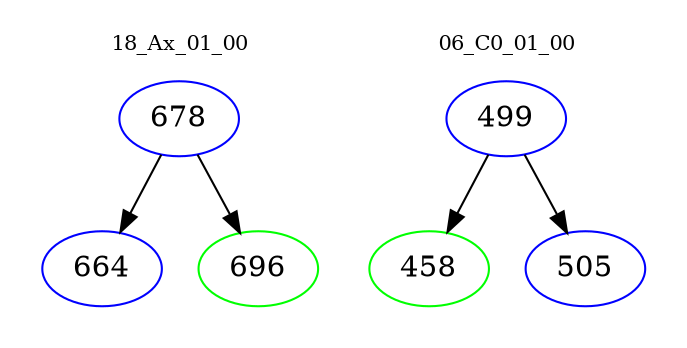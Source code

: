 digraph{
subgraph cluster_0 {
color = white
label = "18_Ax_01_00";
fontsize=10;
T0_678 [label="678", color="blue"]
T0_678 -> T0_664 [color="black"]
T0_664 [label="664", color="blue"]
T0_678 -> T0_696 [color="black"]
T0_696 [label="696", color="green"]
}
subgraph cluster_1 {
color = white
label = "06_C0_01_00";
fontsize=10;
T1_499 [label="499", color="blue"]
T1_499 -> T1_458 [color="black"]
T1_458 [label="458", color="green"]
T1_499 -> T1_505 [color="black"]
T1_505 [label="505", color="blue"]
}
}
